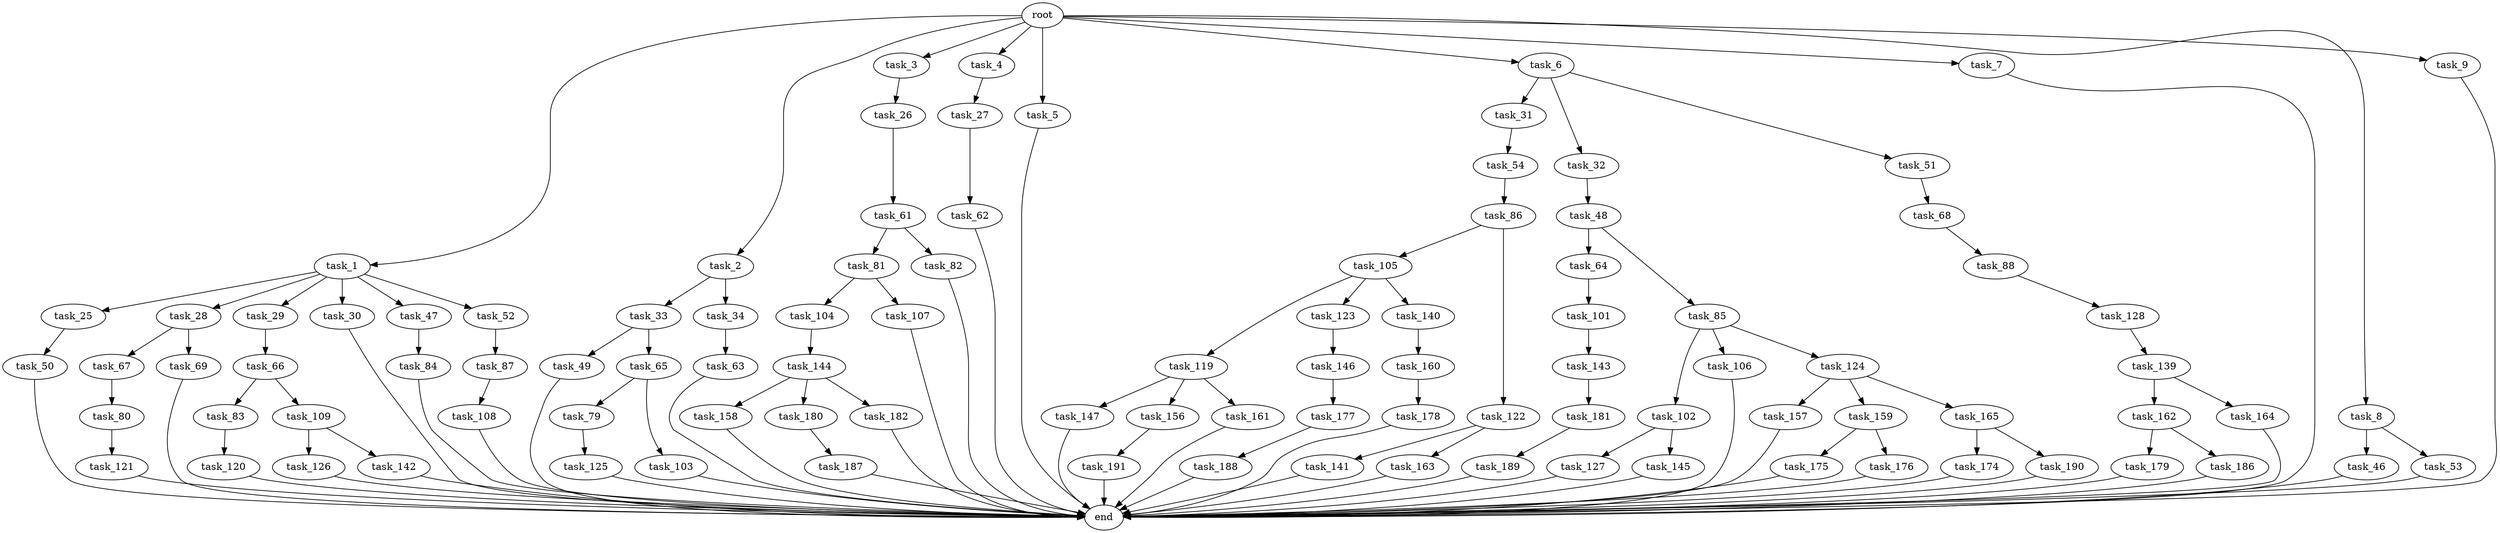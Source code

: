 digraph G {
  root [size="0.000000"];
  task_1 [size="1024.000000"];
  task_2 [size="1024.000000"];
  task_3 [size="1024.000000"];
  task_4 [size="1024.000000"];
  task_5 [size="1024.000000"];
  task_6 [size="1024.000000"];
  task_7 [size="1024.000000"];
  task_8 [size="1024.000000"];
  task_9 [size="1024.000000"];
  task_25 [size="77309411328.000000"];
  task_26 [size="77309411328.000000"];
  task_27 [size="34359738368.000000"];
  task_28 [size="77309411328.000000"];
  task_29 [size="77309411328.000000"];
  task_30 [size="77309411328.000000"];
  task_31 [size="214748364800.000000"];
  task_32 [size="214748364800.000000"];
  task_33 [size="309237645312.000000"];
  task_34 [size="309237645312.000000"];
  task_46 [size="858993459200.000000"];
  task_47 [size="77309411328.000000"];
  task_48 [size="549755813888.000000"];
  task_49 [size="695784701952.000000"];
  task_50 [size="858993459200.000000"];
  task_51 [size="214748364800.000000"];
  task_52 [size="77309411328.000000"];
  task_53 [size="858993459200.000000"];
  task_54 [size="214748364800.000000"];
  task_61 [size="549755813888.000000"];
  task_62 [size="549755813888.000000"];
  task_63 [size="214748364800.000000"];
  task_64 [size="34359738368.000000"];
  task_65 [size="695784701952.000000"];
  task_66 [size="214748364800.000000"];
  task_67 [size="420906795008.000000"];
  task_68 [size="420906795008.000000"];
  task_69 [size="420906795008.000000"];
  task_79 [size="695784701952.000000"];
  task_80 [size="549755813888.000000"];
  task_81 [size="858993459200.000000"];
  task_82 [size="858993459200.000000"];
  task_83 [size="695784701952.000000"];
  task_84 [size="77309411328.000000"];
  task_85 [size="34359738368.000000"];
  task_86 [size="77309411328.000000"];
  task_87 [size="695784701952.000000"];
  task_88 [size="309237645312.000000"];
  task_101 [size="858993459200.000000"];
  task_102 [size="34359738368.000000"];
  task_103 [size="695784701952.000000"];
  task_104 [size="858993459200.000000"];
  task_105 [size="77309411328.000000"];
  task_106 [size="34359738368.000000"];
  task_107 [size="858993459200.000000"];
  task_108 [size="34359738368.000000"];
  task_109 [size="695784701952.000000"];
  task_119 [size="420906795008.000000"];
  task_120 [size="549755813888.000000"];
  task_121 [size="309237645312.000000"];
  task_122 [size="77309411328.000000"];
  task_123 [size="420906795008.000000"];
  task_124 [size="34359738368.000000"];
  task_125 [size="214748364800.000000"];
  task_126 [size="214748364800.000000"];
  task_127 [size="137438953472.000000"];
  task_128 [size="858993459200.000000"];
  task_139 [size="695784701952.000000"];
  task_140 [size="420906795008.000000"];
  task_141 [size="34359738368.000000"];
  task_142 [size="214748364800.000000"];
  task_143 [size="214748364800.000000"];
  task_144 [size="420906795008.000000"];
  task_145 [size="137438953472.000000"];
  task_146 [size="34359738368.000000"];
  task_147 [size="309237645312.000000"];
  task_156 [size="309237645312.000000"];
  task_157 [size="34359738368.000000"];
  task_158 [size="309237645312.000000"];
  task_159 [size="34359738368.000000"];
  task_160 [size="77309411328.000000"];
  task_161 [size="309237645312.000000"];
  task_162 [size="549755813888.000000"];
  task_163 [size="34359738368.000000"];
  task_164 [size="549755813888.000000"];
  task_165 [size="34359738368.000000"];
  task_174 [size="309237645312.000000"];
  task_175 [size="695784701952.000000"];
  task_176 [size="695784701952.000000"];
  task_177 [size="77309411328.000000"];
  task_178 [size="214748364800.000000"];
  task_179 [size="858993459200.000000"];
  task_180 [size="309237645312.000000"];
  task_181 [size="858993459200.000000"];
  task_182 [size="309237645312.000000"];
  task_186 [size="858993459200.000000"];
  task_187 [size="420906795008.000000"];
  task_188 [size="695784701952.000000"];
  task_189 [size="858993459200.000000"];
  task_190 [size="309237645312.000000"];
  task_191 [size="858993459200.000000"];
  end [size="0.000000"];

  root -> task_1 [size="1.000000"];
  root -> task_2 [size="1.000000"];
  root -> task_3 [size="1.000000"];
  root -> task_4 [size="1.000000"];
  root -> task_5 [size="1.000000"];
  root -> task_6 [size="1.000000"];
  root -> task_7 [size="1.000000"];
  root -> task_8 [size="1.000000"];
  root -> task_9 [size="1.000000"];
  task_1 -> task_25 [size="75497472.000000"];
  task_1 -> task_28 [size="75497472.000000"];
  task_1 -> task_29 [size="75497472.000000"];
  task_1 -> task_30 [size="75497472.000000"];
  task_1 -> task_47 [size="75497472.000000"];
  task_1 -> task_52 [size="75497472.000000"];
  task_2 -> task_33 [size="301989888.000000"];
  task_2 -> task_34 [size="301989888.000000"];
  task_3 -> task_26 [size="75497472.000000"];
  task_4 -> task_27 [size="33554432.000000"];
  task_5 -> end [size="1.000000"];
  task_6 -> task_31 [size="209715200.000000"];
  task_6 -> task_32 [size="209715200.000000"];
  task_6 -> task_51 [size="209715200.000000"];
  task_7 -> end [size="1.000000"];
  task_8 -> task_46 [size="838860800.000000"];
  task_8 -> task_53 [size="838860800.000000"];
  task_9 -> end [size="1.000000"];
  task_25 -> task_50 [size="838860800.000000"];
  task_26 -> task_61 [size="536870912.000000"];
  task_27 -> task_62 [size="536870912.000000"];
  task_28 -> task_67 [size="411041792.000000"];
  task_28 -> task_69 [size="411041792.000000"];
  task_29 -> task_66 [size="209715200.000000"];
  task_30 -> end [size="1.000000"];
  task_31 -> task_54 [size="209715200.000000"];
  task_32 -> task_48 [size="536870912.000000"];
  task_33 -> task_49 [size="679477248.000000"];
  task_33 -> task_65 [size="679477248.000000"];
  task_34 -> task_63 [size="209715200.000000"];
  task_46 -> end [size="1.000000"];
  task_47 -> task_84 [size="75497472.000000"];
  task_48 -> task_64 [size="33554432.000000"];
  task_48 -> task_85 [size="33554432.000000"];
  task_49 -> end [size="1.000000"];
  task_50 -> end [size="1.000000"];
  task_51 -> task_68 [size="411041792.000000"];
  task_52 -> task_87 [size="679477248.000000"];
  task_53 -> end [size="1.000000"];
  task_54 -> task_86 [size="75497472.000000"];
  task_61 -> task_81 [size="838860800.000000"];
  task_61 -> task_82 [size="838860800.000000"];
  task_62 -> end [size="1.000000"];
  task_63 -> end [size="1.000000"];
  task_64 -> task_101 [size="838860800.000000"];
  task_65 -> task_79 [size="679477248.000000"];
  task_65 -> task_103 [size="679477248.000000"];
  task_66 -> task_83 [size="679477248.000000"];
  task_66 -> task_109 [size="679477248.000000"];
  task_67 -> task_80 [size="536870912.000000"];
  task_68 -> task_88 [size="301989888.000000"];
  task_69 -> end [size="1.000000"];
  task_79 -> task_125 [size="209715200.000000"];
  task_80 -> task_121 [size="301989888.000000"];
  task_81 -> task_104 [size="838860800.000000"];
  task_81 -> task_107 [size="838860800.000000"];
  task_82 -> end [size="1.000000"];
  task_83 -> task_120 [size="536870912.000000"];
  task_84 -> end [size="1.000000"];
  task_85 -> task_102 [size="33554432.000000"];
  task_85 -> task_106 [size="33554432.000000"];
  task_85 -> task_124 [size="33554432.000000"];
  task_86 -> task_105 [size="75497472.000000"];
  task_86 -> task_122 [size="75497472.000000"];
  task_87 -> task_108 [size="33554432.000000"];
  task_88 -> task_128 [size="838860800.000000"];
  task_101 -> task_143 [size="209715200.000000"];
  task_102 -> task_127 [size="134217728.000000"];
  task_102 -> task_145 [size="134217728.000000"];
  task_103 -> end [size="1.000000"];
  task_104 -> task_144 [size="411041792.000000"];
  task_105 -> task_119 [size="411041792.000000"];
  task_105 -> task_123 [size="411041792.000000"];
  task_105 -> task_140 [size="411041792.000000"];
  task_106 -> end [size="1.000000"];
  task_107 -> end [size="1.000000"];
  task_108 -> end [size="1.000000"];
  task_109 -> task_126 [size="209715200.000000"];
  task_109 -> task_142 [size="209715200.000000"];
  task_119 -> task_147 [size="301989888.000000"];
  task_119 -> task_156 [size="301989888.000000"];
  task_119 -> task_161 [size="301989888.000000"];
  task_120 -> end [size="1.000000"];
  task_121 -> end [size="1.000000"];
  task_122 -> task_141 [size="33554432.000000"];
  task_122 -> task_163 [size="33554432.000000"];
  task_123 -> task_146 [size="33554432.000000"];
  task_124 -> task_157 [size="33554432.000000"];
  task_124 -> task_159 [size="33554432.000000"];
  task_124 -> task_165 [size="33554432.000000"];
  task_125 -> end [size="1.000000"];
  task_126 -> end [size="1.000000"];
  task_127 -> end [size="1.000000"];
  task_128 -> task_139 [size="679477248.000000"];
  task_139 -> task_162 [size="536870912.000000"];
  task_139 -> task_164 [size="536870912.000000"];
  task_140 -> task_160 [size="75497472.000000"];
  task_141 -> end [size="1.000000"];
  task_142 -> end [size="1.000000"];
  task_143 -> task_181 [size="838860800.000000"];
  task_144 -> task_158 [size="301989888.000000"];
  task_144 -> task_180 [size="301989888.000000"];
  task_144 -> task_182 [size="301989888.000000"];
  task_145 -> end [size="1.000000"];
  task_146 -> task_177 [size="75497472.000000"];
  task_147 -> end [size="1.000000"];
  task_156 -> task_191 [size="838860800.000000"];
  task_157 -> end [size="1.000000"];
  task_158 -> end [size="1.000000"];
  task_159 -> task_175 [size="679477248.000000"];
  task_159 -> task_176 [size="679477248.000000"];
  task_160 -> task_178 [size="209715200.000000"];
  task_161 -> end [size="1.000000"];
  task_162 -> task_179 [size="838860800.000000"];
  task_162 -> task_186 [size="838860800.000000"];
  task_163 -> end [size="1.000000"];
  task_164 -> end [size="1.000000"];
  task_165 -> task_174 [size="301989888.000000"];
  task_165 -> task_190 [size="301989888.000000"];
  task_174 -> end [size="1.000000"];
  task_175 -> end [size="1.000000"];
  task_176 -> end [size="1.000000"];
  task_177 -> task_188 [size="679477248.000000"];
  task_178 -> end [size="1.000000"];
  task_179 -> end [size="1.000000"];
  task_180 -> task_187 [size="411041792.000000"];
  task_181 -> task_189 [size="838860800.000000"];
  task_182 -> end [size="1.000000"];
  task_186 -> end [size="1.000000"];
  task_187 -> end [size="1.000000"];
  task_188 -> end [size="1.000000"];
  task_189 -> end [size="1.000000"];
  task_190 -> end [size="1.000000"];
  task_191 -> end [size="1.000000"];
}
